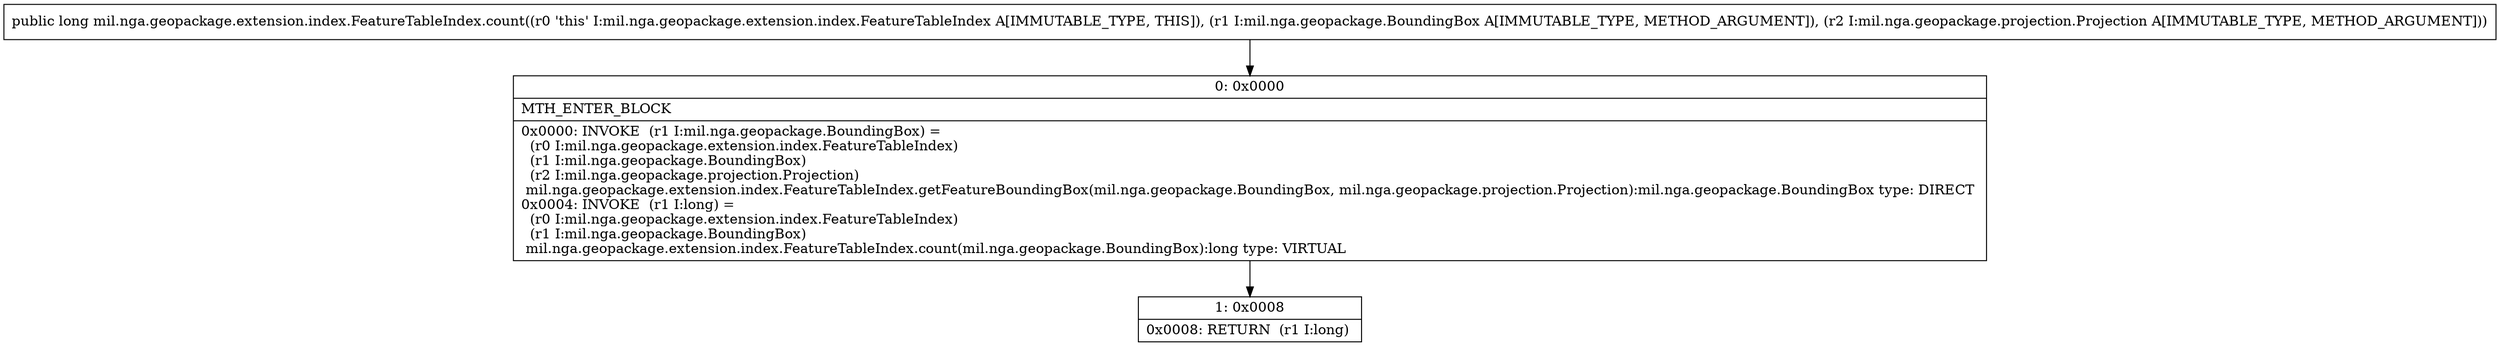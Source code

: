 digraph "CFG formil.nga.geopackage.extension.index.FeatureTableIndex.count(Lmil\/nga\/geopackage\/BoundingBox;Lmil\/nga\/geopackage\/projection\/Projection;)J" {
Node_0 [shape=record,label="{0\:\ 0x0000|MTH_ENTER_BLOCK\l|0x0000: INVOKE  (r1 I:mil.nga.geopackage.BoundingBox) = \l  (r0 I:mil.nga.geopackage.extension.index.FeatureTableIndex)\l  (r1 I:mil.nga.geopackage.BoundingBox)\l  (r2 I:mil.nga.geopackage.projection.Projection)\l mil.nga.geopackage.extension.index.FeatureTableIndex.getFeatureBoundingBox(mil.nga.geopackage.BoundingBox, mil.nga.geopackage.projection.Projection):mil.nga.geopackage.BoundingBox type: DIRECT \l0x0004: INVOKE  (r1 I:long) = \l  (r0 I:mil.nga.geopackage.extension.index.FeatureTableIndex)\l  (r1 I:mil.nga.geopackage.BoundingBox)\l mil.nga.geopackage.extension.index.FeatureTableIndex.count(mil.nga.geopackage.BoundingBox):long type: VIRTUAL \l}"];
Node_1 [shape=record,label="{1\:\ 0x0008|0x0008: RETURN  (r1 I:long) \l}"];
MethodNode[shape=record,label="{public long mil.nga.geopackage.extension.index.FeatureTableIndex.count((r0 'this' I:mil.nga.geopackage.extension.index.FeatureTableIndex A[IMMUTABLE_TYPE, THIS]), (r1 I:mil.nga.geopackage.BoundingBox A[IMMUTABLE_TYPE, METHOD_ARGUMENT]), (r2 I:mil.nga.geopackage.projection.Projection A[IMMUTABLE_TYPE, METHOD_ARGUMENT])) }"];
MethodNode -> Node_0;
Node_0 -> Node_1;
}

